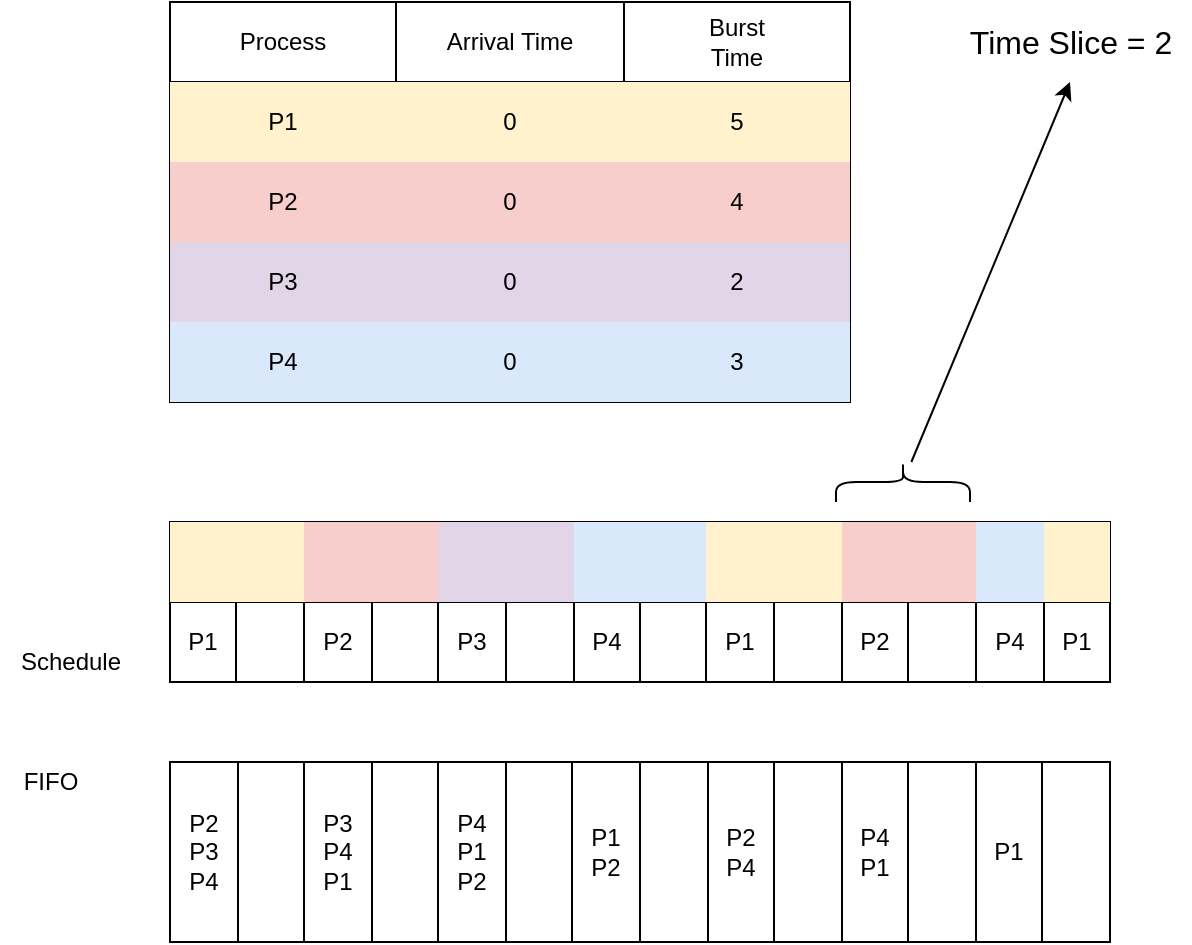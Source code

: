 <mxfile version="13.5.1" type="github">
  <diagram id="ITNs_ZCx-iCw0SleMVfe" name="Page-1">
    <mxGraphModel dx="2066" dy="1105" grid="1" gridSize="10" guides="1" tooltips="1" connect="1" arrows="1" fold="1" page="1" pageScale="1" pageWidth="827" pageHeight="1169" math="0" shadow="0">
      <root>
        <mxCell id="0" />
        <mxCell id="1" parent="0" />
        <mxCell id="ayNgYDYhqUhjOZifAOX6-2" value="" style="shape=table;html=1;whiteSpace=wrap;startSize=0;container=1;collapsible=0;childLayout=tableLayout;" vertex="1" parent="1">
          <mxGeometry x="190" y="220" width="340" height="200" as="geometry" />
        </mxCell>
        <mxCell id="ayNgYDYhqUhjOZifAOX6-3" value="" style="shape=partialRectangle;html=1;whiteSpace=wrap;collapsible=0;dropTarget=0;pointerEvents=0;fillColor=none;top=0;left=0;bottom=0;right=0;points=[[0,0.5],[1,0.5]];portConstraint=eastwest;" vertex="1" parent="ayNgYDYhqUhjOZifAOX6-2">
          <mxGeometry width="340" height="40" as="geometry" />
        </mxCell>
        <mxCell id="ayNgYDYhqUhjOZifAOX6-4" value="Process" style="shape=partialRectangle;html=1;whiteSpace=wrap;connectable=0;overflow=hidden;fillColor=none;top=0;left=0;bottom=0;right=0;" vertex="1" parent="ayNgYDYhqUhjOZifAOX6-3">
          <mxGeometry width="113" height="40" as="geometry" />
        </mxCell>
        <mxCell id="ayNgYDYhqUhjOZifAOX6-5" value="Arrival Time" style="shape=partialRectangle;html=1;whiteSpace=wrap;connectable=0;overflow=hidden;fillColor=none;top=0;left=0;bottom=0;right=0;" vertex="1" parent="ayNgYDYhqUhjOZifAOX6-3">
          <mxGeometry x="113" width="114" height="40" as="geometry" />
        </mxCell>
        <mxCell id="ayNgYDYhqUhjOZifAOX6-6" value="Burst&lt;br&gt;Time" style="shape=partialRectangle;html=1;whiteSpace=wrap;connectable=0;overflow=hidden;fillColor=none;top=0;left=0;bottom=0;right=0;" vertex="1" parent="ayNgYDYhqUhjOZifAOX6-3">
          <mxGeometry x="227" width="113" height="40" as="geometry" />
        </mxCell>
        <mxCell id="ayNgYDYhqUhjOZifAOX6-7" value="" style="shape=partialRectangle;html=1;whiteSpace=wrap;collapsible=0;dropTarget=0;pointerEvents=0;fillColor=none;top=0;left=0;bottom=0;right=0;points=[[0,0.5],[1,0.5]];portConstraint=eastwest;" vertex="1" parent="ayNgYDYhqUhjOZifAOX6-2">
          <mxGeometry y="40" width="340" height="40" as="geometry" />
        </mxCell>
        <mxCell id="ayNgYDYhqUhjOZifAOX6-8" value="P1" style="shape=partialRectangle;html=1;whiteSpace=wrap;connectable=0;overflow=hidden;fillColor=#fff2cc;top=0;left=0;bottom=0;right=0;strokeColor=#d6b656;" vertex="1" parent="ayNgYDYhqUhjOZifAOX6-7">
          <mxGeometry width="113" height="40" as="geometry" />
        </mxCell>
        <mxCell id="ayNgYDYhqUhjOZifAOX6-9" value="0" style="shape=partialRectangle;html=1;whiteSpace=wrap;connectable=0;overflow=hidden;fillColor=#fff2cc;top=0;left=0;bottom=0;right=0;strokeColor=#d6b656;" vertex="1" parent="ayNgYDYhqUhjOZifAOX6-7">
          <mxGeometry x="113" width="114" height="40" as="geometry" />
        </mxCell>
        <mxCell id="ayNgYDYhqUhjOZifAOX6-10" value="5" style="shape=partialRectangle;html=1;whiteSpace=wrap;connectable=0;overflow=hidden;fillColor=#fff2cc;top=0;left=0;bottom=0;right=0;strokeColor=#d6b656;" vertex="1" parent="ayNgYDYhqUhjOZifAOX6-7">
          <mxGeometry x="227" width="113" height="40" as="geometry" />
        </mxCell>
        <mxCell id="ayNgYDYhqUhjOZifAOX6-11" value="" style="shape=partialRectangle;html=1;whiteSpace=wrap;collapsible=0;dropTarget=0;pointerEvents=0;fillColor=none;top=0;left=0;bottom=0;right=0;points=[[0,0.5],[1,0.5]];portConstraint=eastwest;" vertex="1" parent="ayNgYDYhqUhjOZifAOX6-2">
          <mxGeometry y="80" width="340" height="40" as="geometry" />
        </mxCell>
        <mxCell id="ayNgYDYhqUhjOZifAOX6-12" value="P2" style="shape=partialRectangle;html=1;whiteSpace=wrap;connectable=0;overflow=hidden;fillColor=#f8cecc;top=0;left=0;bottom=0;right=0;strokeColor=#b85450;" vertex="1" parent="ayNgYDYhqUhjOZifAOX6-11">
          <mxGeometry width="113" height="40" as="geometry" />
        </mxCell>
        <mxCell id="ayNgYDYhqUhjOZifAOX6-13" value="0" style="shape=partialRectangle;html=1;whiteSpace=wrap;connectable=0;overflow=hidden;fillColor=#f8cecc;top=0;left=0;bottom=0;right=0;strokeColor=#b85450;" vertex="1" parent="ayNgYDYhqUhjOZifAOX6-11">
          <mxGeometry x="113" width="114" height="40" as="geometry" />
        </mxCell>
        <mxCell id="ayNgYDYhqUhjOZifAOX6-14" value="4" style="shape=partialRectangle;html=1;whiteSpace=wrap;connectable=0;overflow=hidden;fillColor=#f8cecc;top=0;left=0;bottom=0;right=0;strokeColor=#b85450;" vertex="1" parent="ayNgYDYhqUhjOZifAOX6-11">
          <mxGeometry x="227" width="113" height="40" as="geometry" />
        </mxCell>
        <mxCell id="ayNgYDYhqUhjOZifAOX6-15" value="" style="shape=partialRectangle;html=1;whiteSpace=wrap;collapsible=0;dropTarget=0;pointerEvents=0;fillColor=none;top=0;left=0;bottom=0;right=0;points=[[0,0.5],[1,0.5]];portConstraint=eastwest;" vertex="1" parent="ayNgYDYhqUhjOZifAOX6-2">
          <mxGeometry y="120" width="340" height="40" as="geometry" />
        </mxCell>
        <mxCell id="ayNgYDYhqUhjOZifAOX6-16" value="P3" style="shape=partialRectangle;html=1;whiteSpace=wrap;connectable=0;overflow=hidden;fillColor=#e1d5e7;top=0;left=0;bottom=0;right=0;strokeColor=#9673a6;" vertex="1" parent="ayNgYDYhqUhjOZifAOX6-15">
          <mxGeometry width="113" height="40" as="geometry" />
        </mxCell>
        <mxCell id="ayNgYDYhqUhjOZifAOX6-17" value="0" style="shape=partialRectangle;html=1;whiteSpace=wrap;connectable=0;overflow=hidden;fillColor=#e1d5e7;top=0;left=0;bottom=0;right=0;strokeColor=#9673a6;" vertex="1" parent="ayNgYDYhqUhjOZifAOX6-15">
          <mxGeometry x="113" width="114" height="40" as="geometry" />
        </mxCell>
        <mxCell id="ayNgYDYhqUhjOZifAOX6-18" value="2" style="shape=partialRectangle;html=1;whiteSpace=wrap;connectable=0;overflow=hidden;fillColor=#e1d5e7;top=0;left=0;bottom=0;right=0;strokeColor=#9673a6;" vertex="1" parent="ayNgYDYhqUhjOZifAOX6-15">
          <mxGeometry x="227" width="113" height="40" as="geometry" />
        </mxCell>
        <mxCell id="ayNgYDYhqUhjOZifAOX6-19" value="" style="shape=partialRectangle;html=1;whiteSpace=wrap;collapsible=0;dropTarget=0;pointerEvents=0;fillColor=none;top=0;left=0;bottom=0;right=0;points=[[0,0.5],[1,0.5]];portConstraint=eastwest;" vertex="1" parent="ayNgYDYhqUhjOZifAOX6-2">
          <mxGeometry y="160" width="340" height="40" as="geometry" />
        </mxCell>
        <mxCell id="ayNgYDYhqUhjOZifAOX6-20" value="P4" style="shape=partialRectangle;html=1;whiteSpace=wrap;connectable=0;overflow=hidden;fillColor=#dae8fc;top=0;left=0;bottom=0;right=0;strokeColor=#6c8ebf;" vertex="1" parent="ayNgYDYhqUhjOZifAOX6-19">
          <mxGeometry width="113" height="40" as="geometry" />
        </mxCell>
        <mxCell id="ayNgYDYhqUhjOZifAOX6-21" value="0" style="shape=partialRectangle;html=1;whiteSpace=wrap;connectable=0;overflow=hidden;fillColor=#dae8fc;top=0;left=0;bottom=0;right=0;strokeColor=#6c8ebf;" vertex="1" parent="ayNgYDYhqUhjOZifAOX6-19">
          <mxGeometry x="113" width="114" height="40" as="geometry" />
        </mxCell>
        <mxCell id="ayNgYDYhqUhjOZifAOX6-22" value="3" style="shape=partialRectangle;html=1;whiteSpace=wrap;connectable=0;overflow=hidden;fillColor=#dae8fc;top=0;left=0;bottom=0;right=0;strokeColor=#6c8ebf;" vertex="1" parent="ayNgYDYhqUhjOZifAOX6-19">
          <mxGeometry x="227" width="113" height="40" as="geometry" />
        </mxCell>
        <mxCell id="ayNgYDYhqUhjOZifAOX6-50" value="" style="shape=table;html=1;whiteSpace=wrap;startSize=0;container=1;collapsible=0;childLayout=tableLayout;" vertex="1" parent="1">
          <mxGeometry x="190" y="480" width="470" height="80" as="geometry" />
        </mxCell>
        <mxCell id="ayNgYDYhqUhjOZifAOX6-51" value="" style="shape=partialRectangle;html=1;whiteSpace=wrap;collapsible=0;dropTarget=0;pointerEvents=0;fillColor=none;top=0;left=0;bottom=0;right=0;points=[[0,0.5],[1,0.5]];portConstraint=eastwest;" vertex="1" parent="ayNgYDYhqUhjOZifAOX6-50">
          <mxGeometry width="470" height="40" as="geometry" />
        </mxCell>
        <mxCell id="ayNgYDYhqUhjOZifAOX6-52" value="" style="shape=partialRectangle;html=1;whiteSpace=wrap;connectable=0;overflow=hidden;fillColor=#fff2cc;top=0;left=0;bottom=0;right=0;strokeColor=#d6b656;" vertex="1" parent="ayNgYDYhqUhjOZifAOX6-51">
          <mxGeometry width="33" height="40" as="geometry" />
        </mxCell>
        <mxCell id="ayNgYDYhqUhjOZifAOX6-53" value="" style="shape=partialRectangle;html=1;whiteSpace=wrap;connectable=0;overflow=hidden;fillColor=#fff2cc;top=0;left=0;bottom=0;right=0;strokeColor=#d6b656;" vertex="1" parent="ayNgYDYhqUhjOZifAOX6-51">
          <mxGeometry x="33" width="34" height="40" as="geometry" />
        </mxCell>
        <mxCell id="ayNgYDYhqUhjOZifAOX6-54" value="" style="shape=partialRectangle;html=1;whiteSpace=wrap;connectable=0;overflow=hidden;fillColor=#f8cecc;top=0;left=0;bottom=0;right=0;strokeColor=#b85450;" vertex="1" parent="ayNgYDYhqUhjOZifAOX6-51">
          <mxGeometry x="67" width="34" height="40" as="geometry" />
        </mxCell>
        <mxCell id="ayNgYDYhqUhjOZifAOX6-55" value="" style="shape=partialRectangle;html=1;whiteSpace=wrap;connectable=0;overflow=hidden;fillColor=#f8cecc;top=0;left=0;bottom=0;right=0;strokeColor=#b85450;" vertex="1" parent="ayNgYDYhqUhjOZifAOX6-51">
          <mxGeometry x="101" width="33" height="40" as="geometry" />
        </mxCell>
        <mxCell id="ayNgYDYhqUhjOZifAOX6-56" value="" style="shape=partialRectangle;html=1;whiteSpace=wrap;connectable=0;overflow=hidden;fillColor=#e1d5e7;top=0;left=0;bottom=0;right=0;strokeColor=#9673a6;" vertex="1" parent="ayNgYDYhqUhjOZifAOX6-51">
          <mxGeometry x="134" width="34" height="40" as="geometry" />
        </mxCell>
        <mxCell id="ayNgYDYhqUhjOZifAOX6-57" value="" style="shape=partialRectangle;html=1;whiteSpace=wrap;connectable=0;overflow=hidden;fillColor=#e1d5e7;top=0;left=0;bottom=0;right=0;strokeColor=#9673a6;" vertex="1" parent="ayNgYDYhqUhjOZifAOX6-51">
          <mxGeometry x="168" width="34" height="40" as="geometry" />
        </mxCell>
        <mxCell id="ayNgYDYhqUhjOZifAOX6-58" value="" style="shape=partialRectangle;html=1;whiteSpace=wrap;connectable=0;overflow=hidden;fillColor=#dae8fc;top=0;left=0;bottom=0;right=0;strokeColor=#6c8ebf;" vertex="1" parent="ayNgYDYhqUhjOZifAOX6-51">
          <mxGeometry x="202" width="33" height="40" as="geometry" />
        </mxCell>
        <mxCell id="ayNgYDYhqUhjOZifAOX6-59" value="" style="shape=partialRectangle;html=1;whiteSpace=wrap;connectable=0;overflow=hidden;fillColor=#dae8fc;top=0;left=0;bottom=0;right=0;strokeColor=#6c8ebf;" vertex="1" parent="ayNgYDYhqUhjOZifAOX6-51">
          <mxGeometry x="235" width="33" height="40" as="geometry" />
        </mxCell>
        <mxCell id="ayNgYDYhqUhjOZifAOX6-60" value="" style="shape=partialRectangle;html=1;whiteSpace=wrap;connectable=0;overflow=hidden;fillColor=#fff2cc;top=0;left=0;bottom=0;right=0;strokeColor=#d6b656;" vertex="1" parent="ayNgYDYhqUhjOZifAOX6-51">
          <mxGeometry x="268" width="34" height="40" as="geometry" />
        </mxCell>
        <mxCell id="ayNgYDYhqUhjOZifAOX6-61" value="" style="shape=partialRectangle;html=1;whiteSpace=wrap;connectable=0;overflow=hidden;fillColor=#fff2cc;top=0;left=0;bottom=0;right=0;strokeColor=#d6b656;" vertex="1" parent="ayNgYDYhqUhjOZifAOX6-51">
          <mxGeometry x="302" width="34" height="40" as="geometry" />
        </mxCell>
        <mxCell id="ayNgYDYhqUhjOZifAOX6-62" value="" style="shape=partialRectangle;html=1;whiteSpace=wrap;connectable=0;overflow=hidden;fillColor=#f8cecc;top=0;left=0;bottom=0;right=0;strokeColor=#b85450;" vertex="1" parent="ayNgYDYhqUhjOZifAOX6-51">
          <mxGeometry x="336" width="33" height="40" as="geometry" />
        </mxCell>
        <mxCell id="ayNgYDYhqUhjOZifAOX6-63" value="" style="shape=partialRectangle;html=1;whiteSpace=wrap;connectable=0;overflow=hidden;fillColor=#f8cecc;top=0;left=0;bottom=0;right=0;strokeColor=#b85450;" vertex="1" parent="ayNgYDYhqUhjOZifAOX6-51">
          <mxGeometry x="369" width="34" height="40" as="geometry" />
        </mxCell>
        <mxCell id="ayNgYDYhqUhjOZifAOX6-64" value="" style="shape=partialRectangle;html=1;whiteSpace=wrap;connectable=0;overflow=hidden;fillColor=#dae8fc;top=0;left=0;bottom=0;right=0;strokeColor=#6c8ebf;" vertex="1" parent="ayNgYDYhqUhjOZifAOX6-51">
          <mxGeometry x="403" width="34" height="40" as="geometry" />
        </mxCell>
        <mxCell id="ayNgYDYhqUhjOZifAOX6-65" value="" style="shape=partialRectangle;html=1;whiteSpace=wrap;connectable=0;overflow=hidden;fillColor=#fff2cc;top=0;left=0;bottom=0;right=0;strokeColor=#d6b656;" vertex="1" parent="ayNgYDYhqUhjOZifAOX6-51">
          <mxGeometry x="437" width="33" height="40" as="geometry" />
        </mxCell>
        <mxCell id="ayNgYDYhqUhjOZifAOX6-66" value="" style="shape=partialRectangle;html=1;whiteSpace=wrap;collapsible=0;dropTarget=0;pointerEvents=0;fillColor=none;top=0;left=0;bottom=0;right=0;points=[[0,0.5],[1,0.5]];portConstraint=eastwest;" vertex="1" parent="ayNgYDYhqUhjOZifAOX6-50">
          <mxGeometry y="40" width="470" height="40" as="geometry" />
        </mxCell>
        <mxCell id="ayNgYDYhqUhjOZifAOX6-67" value="P1" style="shape=partialRectangle;html=1;whiteSpace=wrap;connectable=0;overflow=hidden;fillColor=none;top=0;left=0;bottom=0;right=0;" vertex="1" parent="ayNgYDYhqUhjOZifAOX6-66">
          <mxGeometry width="33" height="40" as="geometry" />
        </mxCell>
        <mxCell id="ayNgYDYhqUhjOZifAOX6-68" value="" style="shape=partialRectangle;html=1;whiteSpace=wrap;connectable=0;overflow=hidden;fillColor=none;top=0;left=0;bottom=0;right=0;" vertex="1" parent="ayNgYDYhqUhjOZifAOX6-66">
          <mxGeometry x="33" width="34" height="40" as="geometry" />
        </mxCell>
        <mxCell id="ayNgYDYhqUhjOZifAOX6-69" value="P2" style="shape=partialRectangle;html=1;whiteSpace=wrap;connectable=0;overflow=hidden;fillColor=none;top=0;left=0;bottom=0;right=0;" vertex="1" parent="ayNgYDYhqUhjOZifAOX6-66">
          <mxGeometry x="67" width="34" height="40" as="geometry" />
        </mxCell>
        <mxCell id="ayNgYDYhqUhjOZifAOX6-70" value="" style="shape=partialRectangle;html=1;whiteSpace=wrap;connectable=0;overflow=hidden;fillColor=none;top=0;left=0;bottom=0;right=0;" vertex="1" parent="ayNgYDYhqUhjOZifAOX6-66">
          <mxGeometry x="101" width="33" height="40" as="geometry" />
        </mxCell>
        <mxCell id="ayNgYDYhqUhjOZifAOX6-71" value="P3" style="shape=partialRectangle;html=1;whiteSpace=wrap;connectable=0;overflow=hidden;fillColor=none;top=0;left=0;bottom=0;right=0;" vertex="1" parent="ayNgYDYhqUhjOZifAOX6-66">
          <mxGeometry x="134" width="34" height="40" as="geometry" />
        </mxCell>
        <mxCell id="ayNgYDYhqUhjOZifAOX6-72" value="" style="shape=partialRectangle;html=1;whiteSpace=wrap;connectable=0;overflow=hidden;fillColor=none;top=0;left=0;bottom=0;right=0;" vertex="1" parent="ayNgYDYhqUhjOZifAOX6-66">
          <mxGeometry x="168" width="34" height="40" as="geometry" />
        </mxCell>
        <mxCell id="ayNgYDYhqUhjOZifAOX6-73" value="P4" style="shape=partialRectangle;html=1;whiteSpace=wrap;connectable=0;overflow=hidden;fillColor=none;top=0;left=0;bottom=0;right=0;" vertex="1" parent="ayNgYDYhqUhjOZifAOX6-66">
          <mxGeometry x="202" width="33" height="40" as="geometry" />
        </mxCell>
        <mxCell id="ayNgYDYhqUhjOZifAOX6-74" value="" style="shape=partialRectangle;html=1;whiteSpace=wrap;connectable=0;overflow=hidden;fillColor=none;top=0;left=0;bottom=0;right=0;" vertex="1" parent="ayNgYDYhqUhjOZifAOX6-66">
          <mxGeometry x="235" width="33" height="40" as="geometry" />
        </mxCell>
        <mxCell id="ayNgYDYhqUhjOZifAOX6-75" value="P1" style="shape=partialRectangle;html=1;whiteSpace=wrap;connectable=0;overflow=hidden;fillColor=none;top=0;left=0;bottom=0;right=0;" vertex="1" parent="ayNgYDYhqUhjOZifAOX6-66">
          <mxGeometry x="268" width="34" height="40" as="geometry" />
        </mxCell>
        <mxCell id="ayNgYDYhqUhjOZifAOX6-76" value="" style="shape=partialRectangle;html=1;whiteSpace=wrap;connectable=0;overflow=hidden;fillColor=none;top=0;left=0;bottom=0;right=0;" vertex="1" parent="ayNgYDYhqUhjOZifAOX6-66">
          <mxGeometry x="302" width="34" height="40" as="geometry" />
        </mxCell>
        <mxCell id="ayNgYDYhqUhjOZifAOX6-77" value="P2" style="shape=partialRectangle;html=1;whiteSpace=wrap;connectable=0;overflow=hidden;fillColor=none;top=0;left=0;bottom=0;right=0;" vertex="1" parent="ayNgYDYhqUhjOZifAOX6-66">
          <mxGeometry x="336" width="33" height="40" as="geometry" />
        </mxCell>
        <mxCell id="ayNgYDYhqUhjOZifAOX6-78" value="" style="shape=partialRectangle;html=1;whiteSpace=wrap;connectable=0;overflow=hidden;fillColor=none;top=0;left=0;bottom=0;right=0;" vertex="1" parent="ayNgYDYhqUhjOZifAOX6-66">
          <mxGeometry x="369" width="34" height="40" as="geometry" />
        </mxCell>
        <mxCell id="ayNgYDYhqUhjOZifAOX6-79" value="P4" style="shape=partialRectangle;html=1;whiteSpace=wrap;connectable=0;overflow=hidden;fillColor=none;top=0;left=0;bottom=0;right=0;" vertex="1" parent="ayNgYDYhqUhjOZifAOX6-66">
          <mxGeometry x="403" width="34" height="40" as="geometry" />
        </mxCell>
        <mxCell id="ayNgYDYhqUhjOZifAOX6-80" value="P1" style="shape=partialRectangle;html=1;whiteSpace=wrap;connectable=0;overflow=hidden;fillColor=none;top=0;left=0;bottom=0;right=0;" vertex="1" parent="ayNgYDYhqUhjOZifAOX6-66">
          <mxGeometry x="437" width="33" height="40" as="geometry" />
        </mxCell>
        <mxCell id="ayNgYDYhqUhjOZifAOX6-81" value="" style="shape=table;html=1;whiteSpace=wrap;startSize=0;container=1;collapsible=0;childLayout=tableLayout;" vertex="1" parent="1">
          <mxGeometry x="190" y="600" width="470" height="90" as="geometry" />
        </mxCell>
        <mxCell id="ayNgYDYhqUhjOZifAOX6-82" value="" style="shape=partialRectangle;html=1;whiteSpace=wrap;collapsible=0;dropTarget=0;pointerEvents=0;fillColor=none;top=0;left=0;bottom=0;right=0;points=[[0,0.5],[1,0.5]];portConstraint=eastwest;" vertex="1" parent="ayNgYDYhqUhjOZifAOX6-81">
          <mxGeometry width="470" height="90" as="geometry" />
        </mxCell>
        <mxCell id="ayNgYDYhqUhjOZifAOX6-83" value="P2&lt;br&gt;P3&lt;br&gt;P4" style="shape=partialRectangle;html=1;whiteSpace=wrap;connectable=0;overflow=hidden;fillColor=none;top=0;left=0;bottom=0;right=0;" vertex="1" parent="ayNgYDYhqUhjOZifAOX6-82">
          <mxGeometry width="34" height="90" as="geometry" />
        </mxCell>
        <mxCell id="ayNgYDYhqUhjOZifAOX6-84" value="" style="shape=partialRectangle;html=1;whiteSpace=wrap;connectable=0;overflow=hidden;fillColor=none;top=0;left=0;bottom=0;right=0;" vertex="1" parent="ayNgYDYhqUhjOZifAOX6-82">
          <mxGeometry x="34" width="33" height="90" as="geometry" />
        </mxCell>
        <mxCell id="ayNgYDYhqUhjOZifAOX6-85" value="P3&lt;br&gt;P4&lt;br&gt;P1" style="shape=partialRectangle;html=1;whiteSpace=wrap;connectable=0;overflow=hidden;fillColor=none;top=0;left=0;bottom=0;right=0;" vertex="1" parent="ayNgYDYhqUhjOZifAOX6-82">
          <mxGeometry x="67" width="34" height="90" as="geometry" />
        </mxCell>
        <mxCell id="ayNgYDYhqUhjOZifAOX6-86" value="" style="shape=partialRectangle;html=1;whiteSpace=wrap;connectable=0;overflow=hidden;fillColor=none;top=0;left=0;bottom=0;right=0;" vertex="1" parent="ayNgYDYhqUhjOZifAOX6-82">
          <mxGeometry x="101" width="33" height="90" as="geometry" />
        </mxCell>
        <mxCell id="ayNgYDYhqUhjOZifAOX6-87" value="P4&lt;br&gt;P1&lt;br&gt;P2" style="shape=partialRectangle;html=1;whiteSpace=wrap;connectable=0;overflow=hidden;fillColor=none;top=0;left=0;bottom=0;right=0;" vertex="1" parent="ayNgYDYhqUhjOZifAOX6-82">
          <mxGeometry x="134" width="34" height="90" as="geometry" />
        </mxCell>
        <mxCell id="ayNgYDYhqUhjOZifAOX6-88" value="" style="shape=partialRectangle;html=1;whiteSpace=wrap;connectable=0;overflow=hidden;fillColor=none;top=0;left=0;bottom=0;right=0;" vertex="1" parent="ayNgYDYhqUhjOZifAOX6-82">
          <mxGeometry x="168" width="33" height="90" as="geometry" />
        </mxCell>
        <mxCell id="ayNgYDYhqUhjOZifAOX6-89" value="P1&lt;br&gt;P2&lt;br&gt;" style="shape=partialRectangle;html=1;whiteSpace=wrap;connectable=0;overflow=hidden;fillColor=none;top=0;left=0;bottom=0;right=0;" vertex="1" parent="ayNgYDYhqUhjOZifAOX6-82">
          <mxGeometry x="201" width="34" height="90" as="geometry" />
        </mxCell>
        <mxCell id="ayNgYDYhqUhjOZifAOX6-90" value="" style="shape=partialRectangle;html=1;whiteSpace=wrap;connectable=0;overflow=hidden;fillColor=none;top=0;left=0;bottom=0;right=0;" vertex="1" parent="ayNgYDYhqUhjOZifAOX6-82">
          <mxGeometry x="235" width="34" height="90" as="geometry" />
        </mxCell>
        <mxCell id="ayNgYDYhqUhjOZifAOX6-91" value="P2&lt;br&gt;P4" style="shape=partialRectangle;html=1;whiteSpace=wrap;connectable=0;overflow=hidden;fillColor=none;top=0;left=0;bottom=0;right=0;" vertex="1" parent="ayNgYDYhqUhjOZifAOX6-82">
          <mxGeometry x="269" width="33" height="90" as="geometry" />
        </mxCell>
        <mxCell id="ayNgYDYhqUhjOZifAOX6-92" value="" style="shape=partialRectangle;html=1;whiteSpace=wrap;connectable=0;overflow=hidden;fillColor=none;top=0;left=0;bottom=0;right=0;" vertex="1" parent="ayNgYDYhqUhjOZifAOX6-82">
          <mxGeometry x="302" width="34" height="90" as="geometry" />
        </mxCell>
        <mxCell id="ayNgYDYhqUhjOZifAOX6-93" value="P4&lt;br&gt;P1" style="shape=partialRectangle;html=1;whiteSpace=wrap;connectable=0;overflow=hidden;fillColor=none;top=0;left=0;bottom=0;right=0;" vertex="1" parent="ayNgYDYhqUhjOZifAOX6-82">
          <mxGeometry x="336" width="33" height="90" as="geometry" />
        </mxCell>
        <mxCell id="ayNgYDYhqUhjOZifAOX6-94" value="" style="shape=partialRectangle;html=1;whiteSpace=wrap;connectable=0;overflow=hidden;fillColor=none;top=0;left=0;bottom=0;right=0;" vertex="1" parent="ayNgYDYhqUhjOZifAOX6-82">
          <mxGeometry x="369" width="34" height="90" as="geometry" />
        </mxCell>
        <mxCell id="ayNgYDYhqUhjOZifAOX6-95" value="P1" style="shape=partialRectangle;html=1;whiteSpace=wrap;connectable=0;overflow=hidden;fillColor=none;top=0;left=0;bottom=0;right=0;" vertex="1" parent="ayNgYDYhqUhjOZifAOX6-82">
          <mxGeometry x="403" width="33" height="90" as="geometry" />
        </mxCell>
        <mxCell id="ayNgYDYhqUhjOZifAOX6-96" value="" style="shape=partialRectangle;html=1;whiteSpace=wrap;connectable=0;overflow=hidden;fillColor=none;top=0;left=0;bottom=0;right=0;" vertex="1" parent="ayNgYDYhqUhjOZifAOX6-82">
          <mxGeometry x="436" width="34" height="90" as="geometry" />
        </mxCell>
        <mxCell id="ayNgYDYhqUhjOZifAOX6-97" value="FIFO" style="text;html=1;align=center;verticalAlign=middle;resizable=0;points=[];autosize=1;" vertex="1" parent="1">
          <mxGeometry x="110" y="600" width="40" height="20" as="geometry" />
        </mxCell>
        <mxCell id="ayNgYDYhqUhjOZifAOX6-98" value="Schedule" style="text;html=1;align=center;verticalAlign=middle;resizable=0;points=[];autosize=1;" vertex="1" parent="1">
          <mxGeometry x="105" y="540" width="70" height="20" as="geometry" />
        </mxCell>
        <mxCell id="ayNgYDYhqUhjOZifAOX6-100" style="rounded=0;orthogonalLoop=1;jettySize=auto;html=1;" edge="1" parent="1" source="ayNgYDYhqUhjOZifAOX6-99">
          <mxGeometry relative="1" as="geometry">
            <mxPoint x="640" y="260" as="targetPoint" />
          </mxGeometry>
        </mxCell>
        <mxCell id="ayNgYDYhqUhjOZifAOX6-99" value="" style="shape=curlyBracket;whiteSpace=wrap;html=1;rounded=1;direction=south;" vertex="1" parent="1">
          <mxGeometry x="523" y="450" width="67" height="20" as="geometry" />
        </mxCell>
        <mxCell id="ayNgYDYhqUhjOZifAOX6-101" value="&lt;font style=&quot;font-size: 16px&quot;&gt;Time Slice = 2&lt;/font&gt;" style="text;html=1;align=center;verticalAlign=middle;resizable=0;points=[];autosize=1;" vertex="1" parent="1">
          <mxGeometry x="580" y="230" width="120" height="20" as="geometry" />
        </mxCell>
      </root>
    </mxGraphModel>
  </diagram>
</mxfile>
